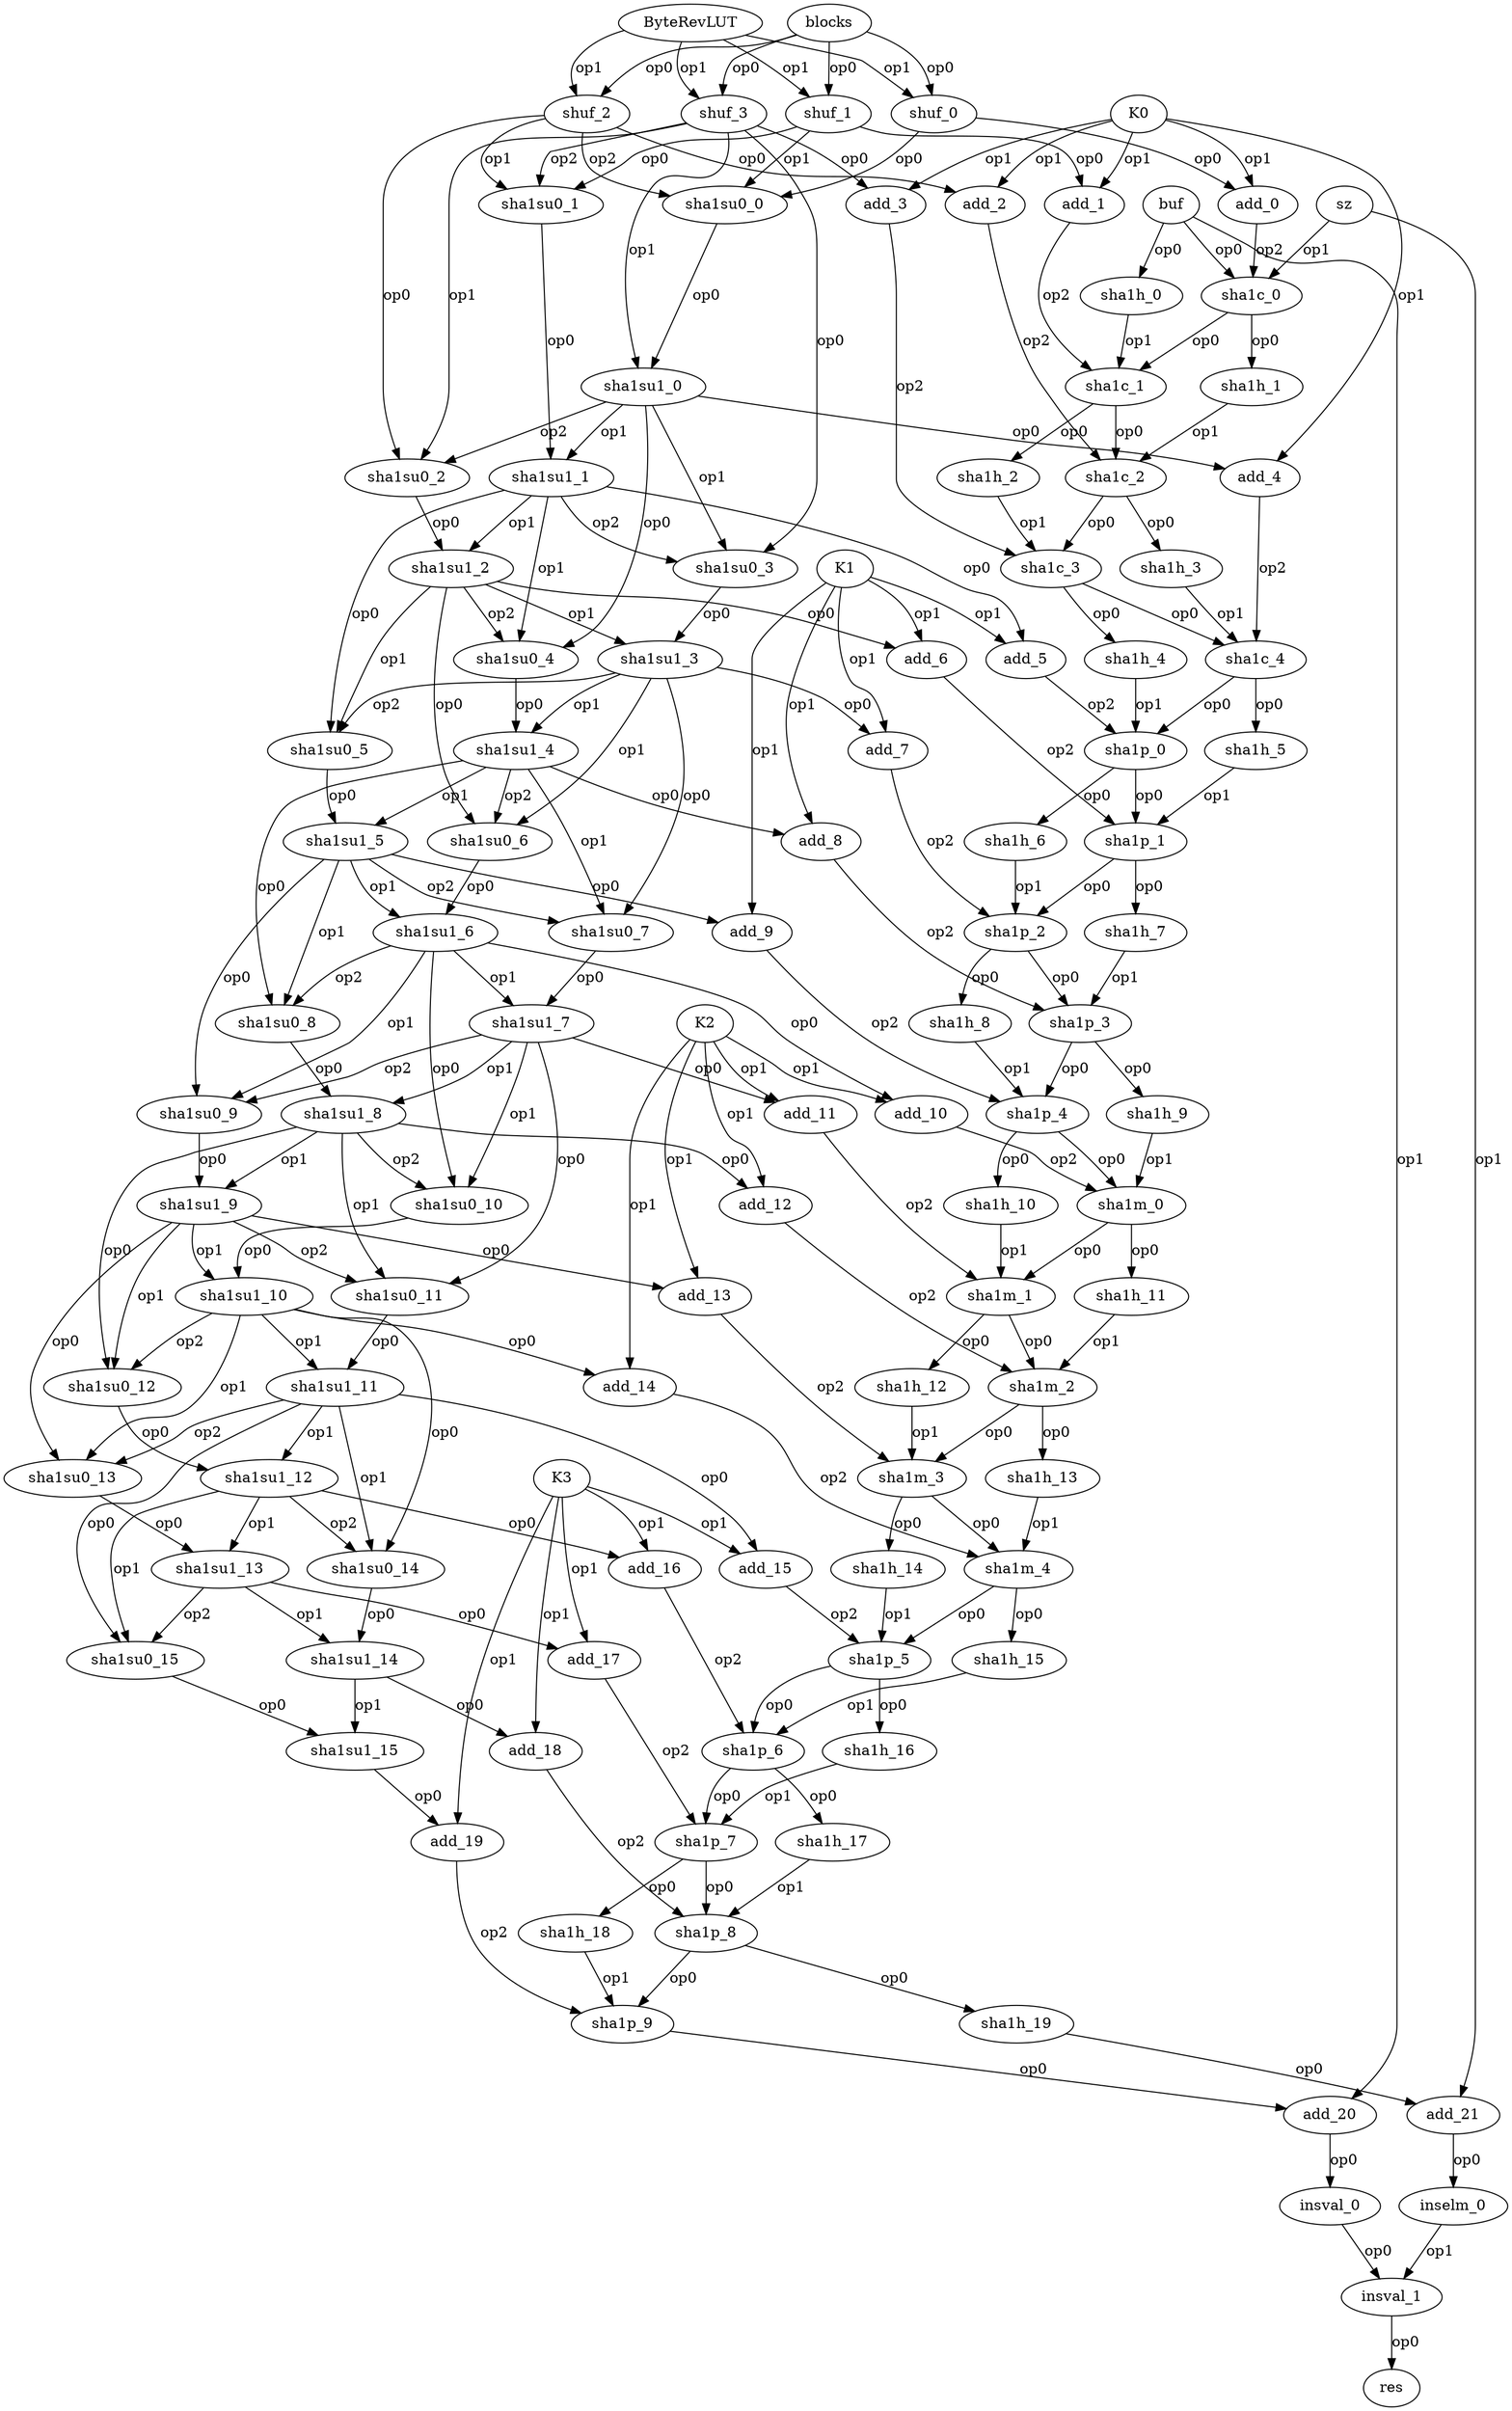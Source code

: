 strict digraph "" {
	blocks -> shuf_0	[label=op0];
	blocks -> shuf_1	[label=op0];
	blocks -> shuf_2	[label=op0];
	blocks -> shuf_3	[label=op0];
	shuf_0 -> add_0	[label=op0];
	shuf_0 -> sha1su0_0	[label=op0];
	ByteRevLUT -> shuf_0	[label=op1];
	ByteRevLUT -> shuf_1	[label=op1];
	ByteRevLUT -> shuf_2	[label=op1];
	ByteRevLUT -> shuf_3	[label=op1];
	shuf_1 -> add_1	[label=op0];
	shuf_1 -> sha1su0_0	[label=op1];
	shuf_1 -> sha1su0_1	[label=op0];
	shuf_2 -> add_2	[label=op0];
	shuf_2 -> sha1su0_0	[label=op2];
	shuf_2 -> sha1su0_1	[label=op1];
	shuf_2 -> sha1su0_2	[label=op0];
	shuf_3 -> add_3	[label=op0];
	shuf_3 -> sha1su1_0	[label=op1];
	shuf_3 -> sha1su0_1	[label=op2];
	shuf_3 -> sha1su0_2	[label=op1];
	shuf_3 -> sha1su0_3	[label=op0];
	add_0 -> sha1c_0	[label=op2];
	K0 -> add_0	[label=op1];
	K0 -> add_1	[label=op1];
	K0 -> add_2	[label=op1];
	K0 -> add_3	[label=op1];
	K0 -> add_4	[label=op1];
	add_1 -> sha1c_1	[label=op2];
	buf -> sha1h_0	[label=op0];
	buf -> sha1c_0	[label=op0];
	buf -> add_20	[label=op1];
	sha1h_0 -> sha1c_1	[label=op1];
	sha1c_0 -> sha1h_1	[label=op0];
	sha1c_0 -> sha1c_1	[label=op0];
	sz -> sha1c_0	[label=op1];
	sz -> add_21	[label=op1];
	add_2 -> sha1c_2	[label=op2];
	sha1su0_0 -> sha1su1_0	[label=op0];
	sha1h_1 -> sha1c_2	[label=op1];
	sha1c_1 -> sha1h_2	[label=op0];
	sha1c_1 -> sha1c_2	[label=op0];
	add_3 -> sha1c_3	[label=op2];
	sha1su1_0 -> add_4	[label=op0];
	sha1su1_0 -> sha1su1_1	[label=op1];
	sha1su1_0 -> sha1su0_2	[label=op2];
	sha1su1_0 -> sha1su0_3	[label=op1];
	sha1su1_0 -> sha1su0_4	[label=op0];
	sha1su0_1 -> sha1su1_1	[label=op0];
	sha1h_2 -> sha1c_3	[label=op1];
	sha1c_2 -> sha1h_3	[label=op0];
	sha1c_2 -> sha1c_3	[label=op0];
	add_4 -> sha1c_4	[label=op2];
	sha1su1_1 -> add_5	[label=op0];
	sha1su1_1 -> sha1su1_2	[label=op1];
	sha1su1_1 -> sha1su0_3	[label=op2];
	sha1su1_1 -> sha1su0_4	[label=op1];
	sha1su1_1 -> sha1su0_5	[label=op0];
	sha1su0_2 -> sha1su1_2	[label=op0];
	sha1h_3 -> sha1c_4	[label=op1];
	sha1c_3 -> sha1h_4	[label=op0];
	sha1c_3 -> sha1c_4	[label=op0];
	add_5 -> sha1p_0	[label=op2];
	K1 -> add_5	[label=op1];
	K1 -> add_6	[label=op1];
	K1 -> add_7	[label=op1];
	K1 -> add_8	[label=op1];
	K1 -> add_9	[label=op1];
	sha1su1_2 -> add_6	[label=op0];
	sha1su1_2 -> sha1su1_3	[label=op1];
	sha1su1_2 -> sha1su0_4	[label=op2];
	sha1su1_2 -> sha1su0_5	[label=op1];
	sha1su1_2 -> sha1su0_6	[label=op0];
	sha1su0_3 -> sha1su1_3	[label=op0];
	sha1h_4 -> sha1p_0	[label=op1];
	sha1c_4 -> sha1h_5	[label=op0];
	sha1c_4 -> sha1p_0	[label=op0];
	add_6 -> sha1p_1	[label=op2];
	sha1su1_3 -> add_7	[label=op0];
	sha1su1_3 -> sha1su1_4	[label=op1];
	sha1su1_3 -> sha1su0_5	[label=op2];
	sha1su1_3 -> sha1su0_6	[label=op1];
	sha1su1_3 -> sha1su0_7	[label=op0];
	sha1su0_4 -> sha1su1_4	[label=op0];
	sha1h_5 -> sha1p_1	[label=op1];
	sha1p_0 -> sha1h_6	[label=op0];
	sha1p_0 -> sha1p_1	[label=op0];
	add_7 -> sha1p_2	[label=op2];
	sha1su1_4 -> add_8	[label=op0];
	sha1su1_4 -> sha1su1_5	[label=op1];
	sha1su1_4 -> sha1su0_6	[label=op2];
	sha1su1_4 -> sha1su0_7	[label=op1];
	sha1su1_4 -> sha1su0_8	[label=op0];
	sha1su0_5 -> sha1su1_5	[label=op0];
	sha1h_6 -> sha1p_2	[label=op1];
	sha1p_1 -> sha1h_7	[label=op0];
	sha1p_1 -> sha1p_2	[label=op0];
	add_8 -> sha1p_3	[label=op2];
	sha1su1_5 -> add_9	[label=op0];
	sha1su1_5 -> sha1su1_6	[label=op1];
	sha1su1_5 -> sha1su0_7	[label=op2];
	sha1su1_5 -> sha1su0_8	[label=op1];
	sha1su1_5 -> sha1su0_9	[label=op0];
	sha1su0_6 -> sha1su1_6	[label=op0];
	sha1h_7 -> sha1p_3	[label=op1];
	sha1p_2 -> sha1h_8	[label=op0];
	sha1p_2 -> sha1p_3	[label=op0];
	add_9 -> sha1p_4	[label=op2];
	sha1su1_6 -> add_10	[label=op0];
	sha1su1_6 -> sha1su1_7	[label=op1];
	sha1su1_6 -> sha1su0_8	[label=op2];
	sha1su1_6 -> sha1su0_9	[label=op1];
	sha1su1_6 -> sha1su0_10	[label=op0];
	sha1su0_7 -> sha1su1_7	[label=op0];
	sha1h_8 -> sha1p_4	[label=op1];
	sha1p_3 -> sha1h_9	[label=op0];
	sha1p_3 -> sha1p_4	[label=op0];
	add_10 -> sha1m_0	[label=op2];
	K2 -> add_10	[label=op1];
	K2 -> add_11	[label=op1];
	K2 -> add_12	[label=op1];
	K2 -> add_13	[label=op1];
	K2 -> add_14	[label=op1];
	sha1su1_7 -> add_11	[label=op0];
	sha1su1_7 -> sha1su1_8	[label=op1];
	sha1su1_7 -> sha1su0_9	[label=op2];
	sha1su1_7 -> sha1su0_10	[label=op1];
	sha1su1_7 -> sha1su0_11	[label=op0];
	sha1su0_8 -> sha1su1_8	[label=op0];
	sha1h_9 -> sha1m_0	[label=op1];
	sha1p_4 -> sha1h_10	[label=op0];
	sha1p_4 -> sha1m_0	[label=op0];
	add_11 -> sha1m_1	[label=op2];
	sha1su1_8 -> add_12	[label=op0];
	sha1su1_8 -> sha1su1_9	[label=op1];
	sha1su1_8 -> sha1su0_10	[label=op2];
	sha1su1_8 -> sha1su0_11	[label=op1];
	sha1su1_8 -> sha1su0_12	[label=op0];
	sha1su0_9 -> sha1su1_9	[label=op0];
	sha1h_10 -> sha1m_1	[label=op1];
	sha1m_0 -> sha1h_11	[label=op0];
	sha1m_0 -> sha1m_1	[label=op0];
	add_12 -> sha1m_2	[label=op2];
	sha1su1_9 -> add_13	[label=op0];
	sha1su1_9 -> sha1su1_10	[label=op1];
	sha1su1_9 -> sha1su0_11	[label=op2];
	sha1su1_9 -> sha1su0_12	[label=op1];
	sha1su1_9 -> sha1su0_13	[label=op0];
	sha1su0_10 -> sha1su1_10	[label=op0];
	sha1h_11 -> sha1m_2	[label=op1];
	sha1m_1 -> sha1h_12	[label=op0];
	sha1m_1 -> sha1m_2	[label=op0];
	add_13 -> sha1m_3	[label=op2];
	sha1su1_10 -> add_14	[label=op0];
	sha1su1_10 -> sha1su1_11	[label=op1];
	sha1su1_10 -> sha1su0_12	[label=op2];
	sha1su1_10 -> sha1su0_13	[label=op1];
	sha1su1_10 -> sha1su0_14	[label=op0];
	sha1su0_11 -> sha1su1_11	[label=op0];
	sha1h_12 -> sha1m_3	[label=op1];
	sha1m_2 -> sha1h_13	[label=op0];
	sha1m_2 -> sha1m_3	[label=op0];
	add_14 -> sha1m_4	[label=op2];
	sha1su1_11 -> add_15	[label=op0];
	sha1su1_11 -> sha1su1_12	[label=op1];
	sha1su1_11 -> sha1su0_13	[label=op2];
	sha1su1_11 -> sha1su0_14	[label=op1];
	sha1su1_11 -> sha1su0_15	[label=op0];
	sha1su0_12 -> sha1su1_12	[label=op0];
	sha1h_13 -> sha1m_4	[label=op1];
	sha1m_3 -> sha1h_14	[label=op0];
	sha1m_3 -> sha1m_4	[label=op0];
	add_15 -> sha1p_5	[label=op2];
	K3 -> add_15	[label=op1];
	K3 -> add_16	[label=op1];
	K3 -> add_17	[label=op1];
	K3 -> add_18	[label=op1];
	K3 -> add_19	[label=op1];
	sha1su1_12 -> add_16	[label=op0];
	sha1su1_12 -> sha1su1_13	[label=op1];
	sha1su1_12 -> sha1su0_14	[label=op2];
	sha1su1_12 -> sha1su0_15	[label=op1];
	sha1su0_13 -> sha1su1_13	[label=op0];
	sha1h_14 -> sha1p_5	[label=op1];
	sha1m_4 -> sha1h_15	[label=op0];
	sha1m_4 -> sha1p_5	[label=op0];
	add_16 -> sha1p_6	[label=op2];
	sha1su1_13 -> add_17	[label=op0];
	sha1su1_13 -> sha1su1_14	[label=op1];
	sha1su1_13 -> sha1su0_15	[label=op2];
	sha1su0_14 -> sha1su1_14	[label=op0];
	sha1h_15 -> sha1p_6	[label=op1];
	sha1p_5 -> sha1h_16	[label=op0];
	sha1p_5 -> sha1p_6	[label=op0];
	add_17 -> sha1p_7	[label=op2];
	sha1su1_14 -> add_18	[label=op0];
	sha1su1_14 -> sha1su1_15	[label=op1];
	sha1su0_15 -> sha1su1_15	[label=op0];
	sha1h_16 -> sha1p_7	[label=op1];
	sha1p_6 -> sha1h_17	[label=op0];
	sha1p_6 -> sha1p_7	[label=op0];
	add_18 -> sha1p_8	[label=op2];
	sha1su1_15 -> add_19	[label=op0];
	sha1h_17 -> sha1p_8	[label=op1];
	sha1p_7 -> sha1h_18	[label=op0];
	sha1p_7 -> sha1p_8	[label=op0];
	add_19 -> sha1p_9	[label=op2];
	sha1h_18 -> sha1p_9	[label=op1];
	sha1p_8 -> sha1h_19	[label=op0];
	sha1p_8 -> sha1p_9	[label=op0];
	sha1h_19 -> add_21	[label=op0];
	sha1p_9 -> add_20	[label=op0];
	add_20 -> insval_0	[label=op0];
	add_21 -> inselm_0	[label=op0];
	inselm_0 -> insval_1	[label=op1];
	insval_0 -> insval_1	[label=op0];
	insval_1 -> res	[label=op0];
}
